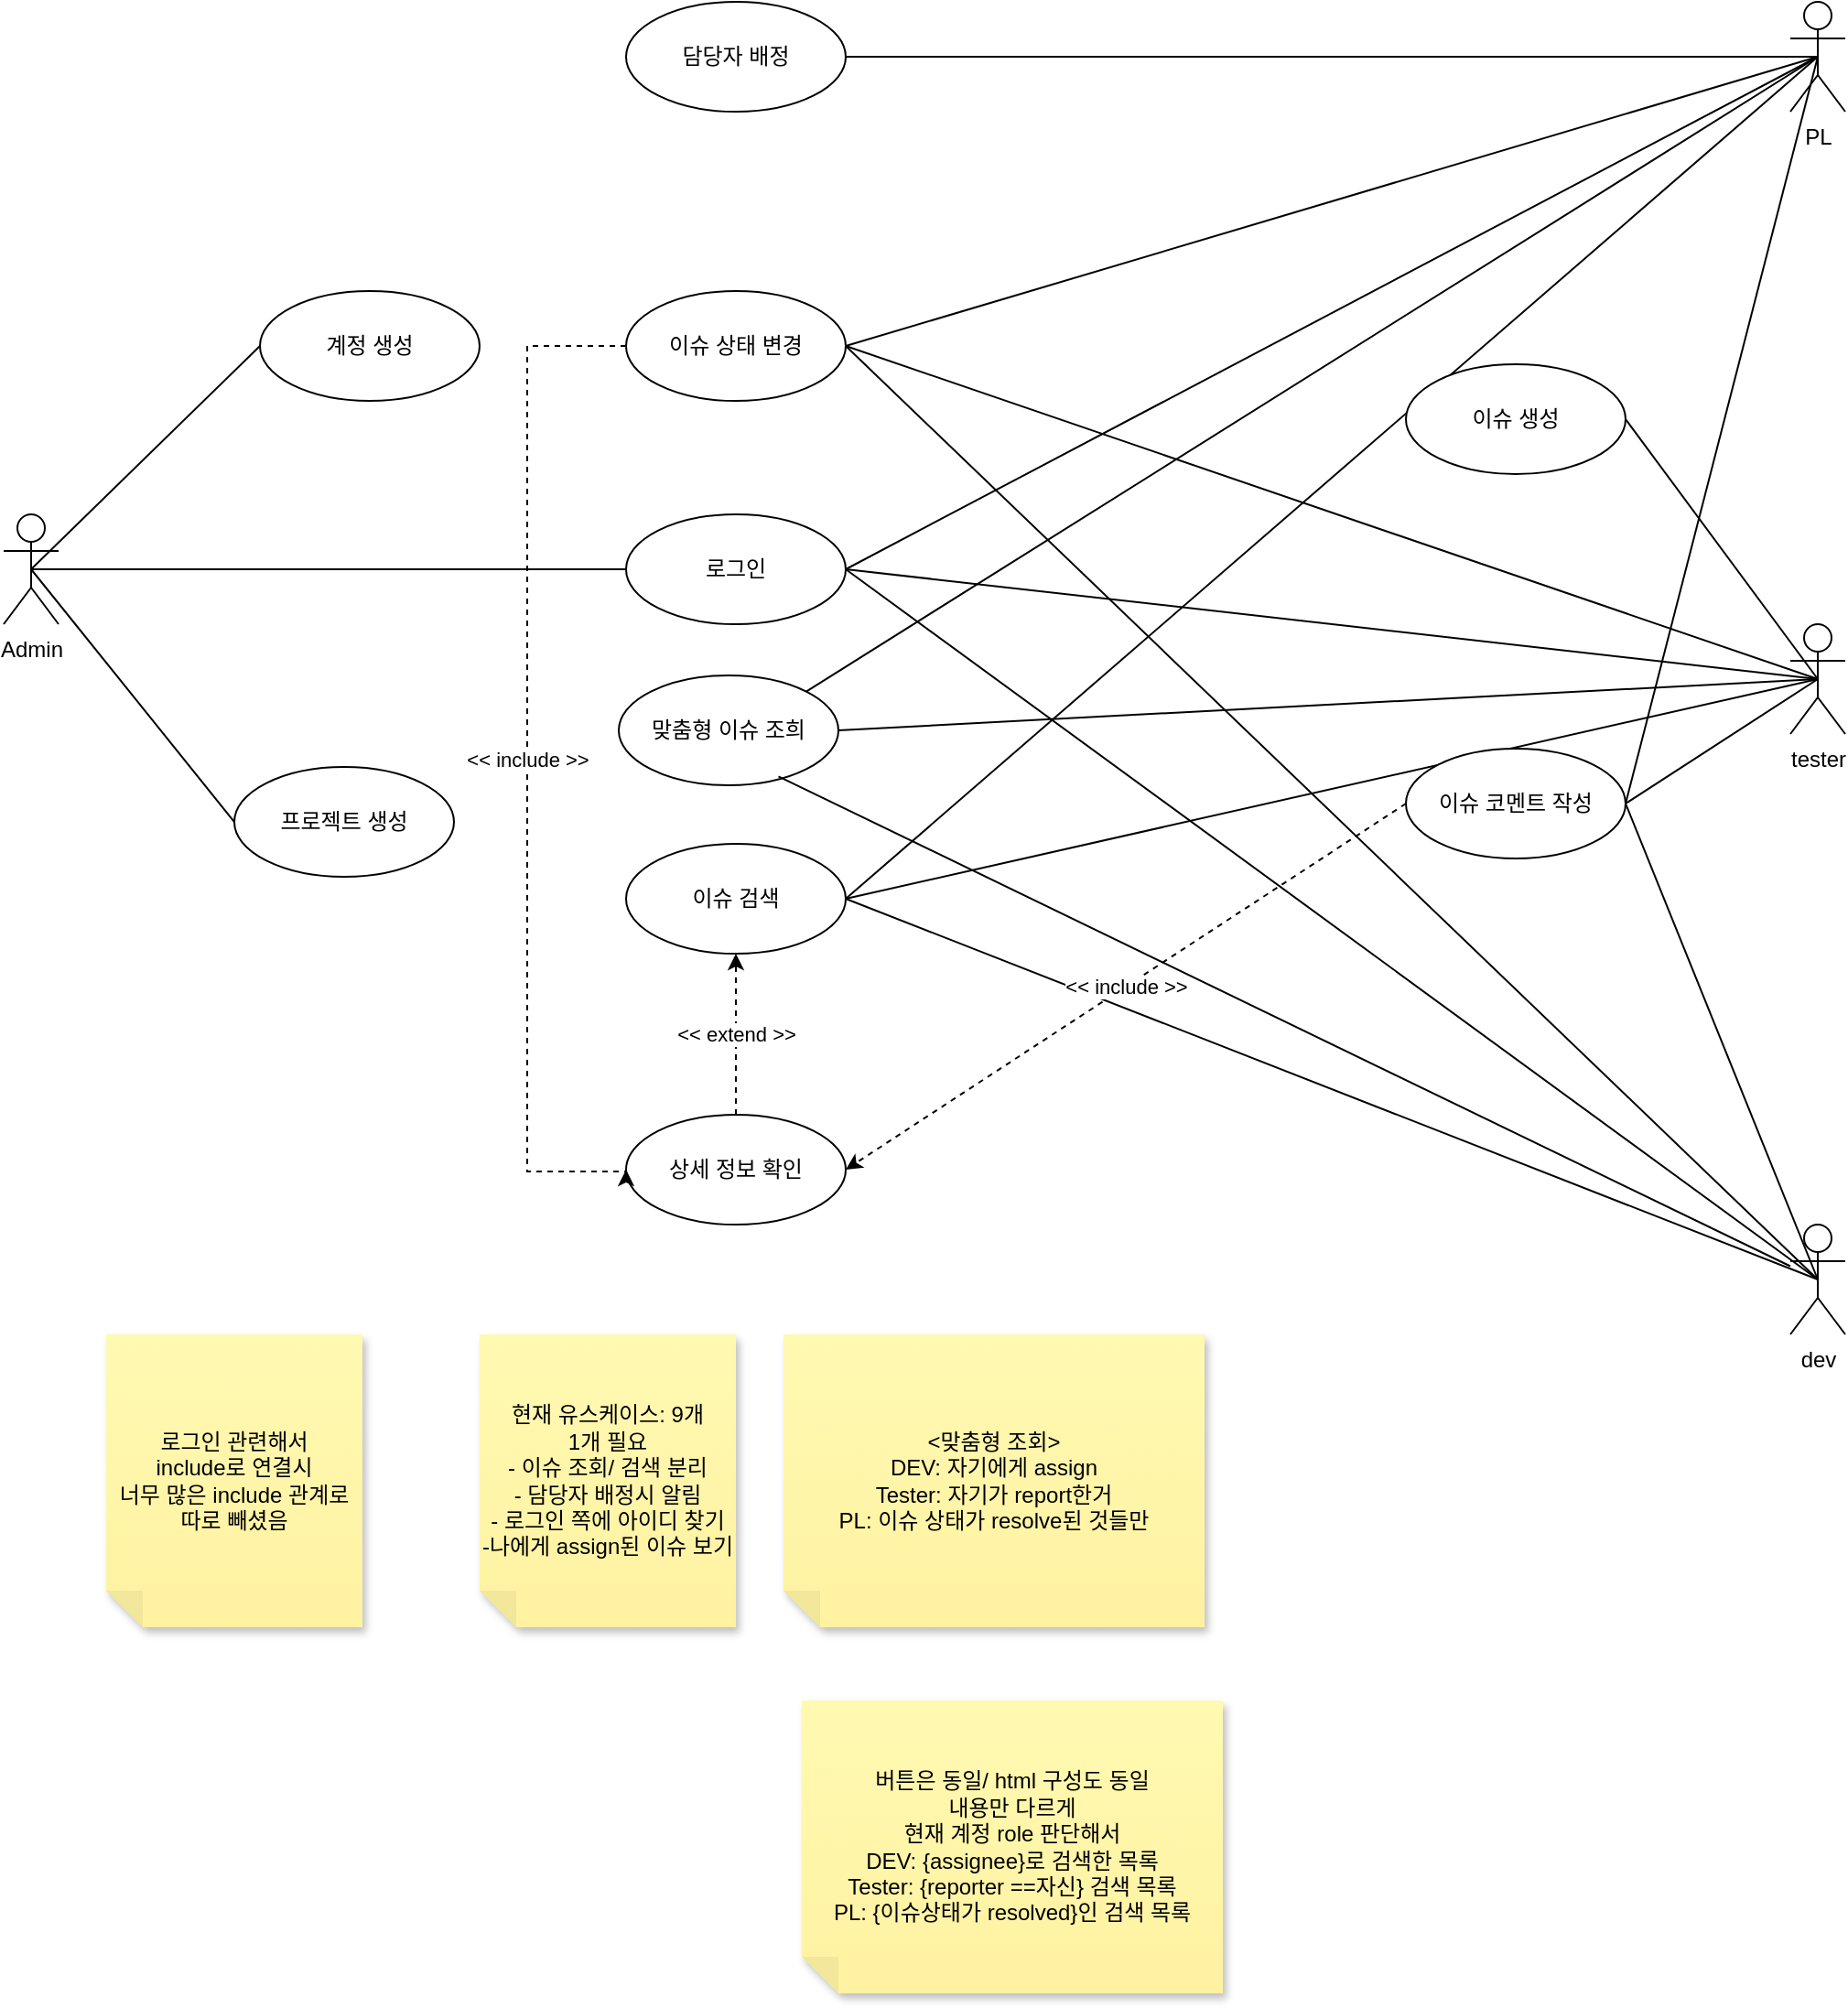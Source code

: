 <mxfile version="24.4.13" type="github">
  <diagram name="페이지-1" id="kTxHLPrTkegDMbKhw0Za">
    <mxGraphModel dx="1047" dy="1146" grid="1" gridSize="10" guides="1" tooltips="1" connect="1" arrows="1" fold="1" page="1" pageScale="1" pageWidth="1169" pageHeight="1654" math="0" shadow="0">
      <root>
        <mxCell id="0" />
        <mxCell id="1" parent="0" />
        <mxCell id="8HF2tz-6oqBhK90V2NST-5" style="rounded=0;orthogonalLoop=1;jettySize=auto;html=1;exitX=0.5;exitY=0.5;exitDx=0;exitDy=0;exitPerimeter=0;entryX=0;entryY=0.5;entryDx=0;entryDy=0;endArrow=none;endFill=0;" parent="1" source="T_pyh8g8CapDt7LugDOk-1" target="T_pyh8g8CapDt7LugDOk-13" edge="1">
          <mxGeometry relative="1" as="geometry" />
        </mxCell>
        <mxCell id="8HF2tz-6oqBhK90V2NST-7" style="rounded=0;orthogonalLoop=1;jettySize=auto;html=1;exitX=0.5;exitY=0.5;exitDx=0;exitDy=0;exitPerimeter=0;entryX=0;entryY=0.5;entryDx=0;entryDy=0;endArrow=none;endFill=0;" parent="1" source="T_pyh8g8CapDt7LugDOk-1" target="T_pyh8g8CapDt7LugDOk-19" edge="1">
          <mxGeometry relative="1" as="geometry" />
        </mxCell>
        <mxCell id="8HF2tz-6oqBhK90V2NST-25" style="rounded=0;orthogonalLoop=1;jettySize=auto;html=1;exitX=0.5;exitY=0.5;exitDx=0;exitDy=0;exitPerimeter=0;entryX=0;entryY=0.5;entryDx=0;entryDy=0;endArrow=none;endFill=0;" parent="1" source="T_pyh8g8CapDt7LugDOk-1" target="8HF2tz-6oqBhK90V2NST-24" edge="1">
          <mxGeometry relative="1" as="geometry" />
        </mxCell>
        <mxCell id="T_pyh8g8CapDt7LugDOk-1" value="Admin" style="shape=umlActor;verticalLabelPosition=bottom;verticalAlign=top;html=1;outlineConnect=0;" parent="1" vertex="1">
          <mxGeometry x="34" y="532" width="30" height="60" as="geometry" />
        </mxCell>
        <mxCell id="8HF2tz-6oqBhK90V2NST-8" style="rounded=0;orthogonalLoop=1;jettySize=auto;html=1;exitX=0.5;exitY=0.5;exitDx=0;exitDy=0;exitPerimeter=0;entryX=1;entryY=0.5;entryDx=0;entryDy=0;endArrow=none;endFill=0;" parent="1" source="T_pyh8g8CapDt7LugDOk-3" target="T_pyh8g8CapDt7LugDOk-36" edge="1">
          <mxGeometry relative="1" as="geometry" />
        </mxCell>
        <mxCell id="8HF2tz-6oqBhK90V2NST-26" style="rounded=0;orthogonalLoop=1;jettySize=auto;html=1;exitX=0.5;exitY=0.5;exitDx=0;exitDy=0;exitPerimeter=0;entryX=1;entryY=0.5;entryDx=0;entryDy=0;endArrow=none;endFill=0;" parent="1" source="T_pyh8g8CapDt7LugDOk-3" target="8HF2tz-6oqBhK90V2NST-24" edge="1">
          <mxGeometry relative="1" as="geometry" />
        </mxCell>
        <mxCell id="8HF2tz-6oqBhK90V2NST-41" style="rounded=0;orthogonalLoop=1;jettySize=auto;html=1;exitX=0.5;exitY=0.5;exitDx=0;exitDy=0;exitPerimeter=0;entryX=1;entryY=0.5;entryDx=0;entryDy=0;endArrow=none;endFill=0;" parent="1" source="T_pyh8g8CapDt7LugDOk-3" target="T_pyh8g8CapDt7LugDOk-26" edge="1">
          <mxGeometry relative="1" as="geometry" />
        </mxCell>
        <mxCell id="8HF2tz-6oqBhK90V2NST-55" style="rounded=0;orthogonalLoop=1;jettySize=auto;html=1;exitX=0.5;exitY=0.5;exitDx=0;exitDy=0;exitPerimeter=0;endArrow=none;endFill=0;entryX=1;entryY=0.5;entryDx=0;entryDy=0;" parent="1" source="T_pyh8g8CapDt7LugDOk-3" target="T_pyh8g8CapDt7LugDOk-23" edge="1">
          <mxGeometry relative="1" as="geometry">
            <mxPoint x="680" y="690" as="targetPoint" />
          </mxGeometry>
        </mxCell>
        <mxCell id="8HF2tz-6oqBhK90V2NST-61" style="rounded=0;orthogonalLoop=1;jettySize=auto;html=1;exitX=0.5;exitY=0.5;exitDx=0;exitDy=0;exitPerimeter=0;entryX=1;entryY=0.5;entryDx=0;entryDy=0;endArrow=none;endFill=0;" parent="1" source="T_pyh8g8CapDt7LugDOk-3" target="T_pyh8g8CapDt7LugDOk-29" edge="1">
          <mxGeometry relative="1" as="geometry" />
        </mxCell>
        <mxCell id="T_pyh8g8CapDt7LugDOk-3" value="PL" style="shape=umlActor;verticalLabelPosition=bottom;verticalAlign=top;html=1;outlineConnect=0;" parent="1" vertex="1">
          <mxGeometry x="1010" y="252" width="30" height="60" as="geometry" />
        </mxCell>
        <mxCell id="8HF2tz-6oqBhK90V2NST-28" style="rounded=0;orthogonalLoop=1;jettySize=auto;html=1;exitX=0.5;exitY=0.5;exitDx=0;exitDy=0;exitPerimeter=0;entryX=1;entryY=0.5;entryDx=0;entryDy=0;endArrow=none;endFill=0;" parent="1" source="T_pyh8g8CapDt7LugDOk-4" target="8HF2tz-6oqBhK90V2NST-24" edge="1">
          <mxGeometry relative="1" as="geometry" />
        </mxCell>
        <mxCell id="8HF2tz-6oqBhK90V2NST-39" style="rounded=0;orthogonalLoop=1;jettySize=auto;html=1;exitX=0.5;exitY=0.5;exitDx=0;exitDy=0;exitPerimeter=0;entryX=1;entryY=0.5;entryDx=0;entryDy=0;endArrow=none;endFill=0;" parent="1" source="T_pyh8g8CapDt7LugDOk-4" target="T_pyh8g8CapDt7LugDOk-26" edge="1">
          <mxGeometry relative="1" as="geometry" />
        </mxCell>
        <mxCell id="8HF2tz-6oqBhK90V2NST-56" style="rounded=0;orthogonalLoop=1;jettySize=auto;html=1;exitX=0.5;exitY=0.5;exitDx=0;exitDy=0;exitPerimeter=0;entryX=1;entryY=0.5;entryDx=0;entryDy=0;endArrow=none;endFill=0;" parent="1" source="T_pyh8g8CapDt7LugDOk-4" target="T_pyh8g8CapDt7LugDOk-23" edge="1">
          <mxGeometry relative="1" as="geometry" />
        </mxCell>
        <mxCell id="8HF2tz-6oqBhK90V2NST-62" style="rounded=0;orthogonalLoop=1;jettySize=auto;html=1;exitX=0.5;exitY=0.5;exitDx=0;exitDy=0;exitPerimeter=0;entryX=1;entryY=0.5;entryDx=0;entryDy=0;endArrow=none;endFill=0;" parent="1" source="T_pyh8g8CapDt7LugDOk-4" target="T_pyh8g8CapDt7LugDOk-29" edge="1">
          <mxGeometry relative="1" as="geometry" />
        </mxCell>
        <mxCell id="T_pyh8g8CapDt7LugDOk-4" value="dev" style="shape=umlActor;verticalLabelPosition=bottom;verticalAlign=top;html=1;outlineConnect=0;" parent="1" vertex="1">
          <mxGeometry x="1010" y="920" width="30" height="60" as="geometry" />
        </mxCell>
        <mxCell id="8HF2tz-6oqBhK90V2NST-27" style="rounded=0;orthogonalLoop=1;jettySize=auto;html=1;exitX=0.5;exitY=0.5;exitDx=0;exitDy=0;exitPerimeter=0;entryX=1;entryY=0.5;entryDx=0;entryDy=0;endArrow=none;endFill=0;" parent="1" source="T_pyh8g8CapDt7LugDOk-9" target="8HF2tz-6oqBhK90V2NST-24" edge="1">
          <mxGeometry relative="1" as="geometry" />
        </mxCell>
        <mxCell id="8HF2tz-6oqBhK90V2NST-40" style="rounded=0;orthogonalLoop=1;jettySize=auto;html=1;exitX=0.5;exitY=0.5;exitDx=0;exitDy=0;exitPerimeter=0;entryX=1;entryY=0.5;entryDx=0;entryDy=0;endArrow=none;endFill=0;" parent="1" source="T_pyh8g8CapDt7LugDOk-9" target="T_pyh8g8CapDt7LugDOk-26" edge="1">
          <mxGeometry relative="1" as="geometry" />
        </mxCell>
        <mxCell id="8HF2tz-6oqBhK90V2NST-45" style="rounded=0;orthogonalLoop=1;jettySize=auto;html=1;exitX=0.5;exitY=0.5;exitDx=0;exitDy=0;exitPerimeter=0;entryX=1;entryY=0.5;entryDx=0;entryDy=0;endArrow=none;endFill=0;" parent="1" source="T_pyh8g8CapDt7LugDOk-9" target="T_pyh8g8CapDt7LugDOk-22" edge="1">
          <mxGeometry relative="1" as="geometry" />
        </mxCell>
        <mxCell id="8HF2tz-6oqBhK90V2NST-54" style="rounded=0;orthogonalLoop=1;jettySize=auto;html=1;exitX=0.5;exitY=0.5;exitDx=0;exitDy=0;exitPerimeter=0;entryX=1;entryY=0.5;entryDx=0;entryDy=0;endArrow=none;endFill=0;" parent="1" source="T_pyh8g8CapDt7LugDOk-9" target="T_pyh8g8CapDt7LugDOk-23" edge="1">
          <mxGeometry relative="1" as="geometry" />
        </mxCell>
        <mxCell id="8HF2tz-6oqBhK90V2NST-60" style="rounded=0;orthogonalLoop=1;jettySize=auto;html=1;exitX=0.5;exitY=0.5;exitDx=0;exitDy=0;exitPerimeter=0;entryX=1;entryY=0.5;entryDx=0;entryDy=0;endArrow=none;endFill=0;" parent="1" source="T_pyh8g8CapDt7LugDOk-9" target="T_pyh8g8CapDt7LugDOk-29" edge="1">
          <mxGeometry relative="1" as="geometry" />
        </mxCell>
        <mxCell id="T_pyh8g8CapDt7LugDOk-9" value="tester" style="shape=umlActor;verticalLabelPosition=bottom;verticalAlign=top;html=1;outlineConnect=0;" parent="1" vertex="1">
          <mxGeometry x="1010" y="592" width="30" height="60" as="geometry" />
        </mxCell>
        <mxCell id="T_pyh8g8CapDt7LugDOk-13" value="계정 생성" style="ellipse;whiteSpace=wrap;html=1;" parent="1" vertex="1">
          <mxGeometry x="174" y="410" width="120" height="60" as="geometry" />
        </mxCell>
        <mxCell id="T_pyh8g8CapDt7LugDOk-19" value="프로젝트 생성" style="ellipse;whiteSpace=wrap;html=1;" parent="1" vertex="1">
          <mxGeometry x="160" y="670" width="120" height="60" as="geometry" />
        </mxCell>
        <mxCell id="T_pyh8g8CapDt7LugDOk-22" value="이슈 생성" style="ellipse;whiteSpace=wrap;html=1;" parent="1" vertex="1">
          <mxGeometry x="800" y="450" width="120" height="60" as="geometry" />
        </mxCell>
        <mxCell id="T_pyh8g8CapDt7LugDOk-23" value="이슈 코멘트 작성" style="ellipse;whiteSpace=wrap;html=1;" parent="1" vertex="1">
          <mxGeometry x="800" y="660" width="120" height="60" as="geometry" />
        </mxCell>
        <mxCell id="T_pyh8g8CapDt7LugDOk-26" value="이슈 검색" style="ellipse;whiteSpace=wrap;html=1;" parent="1" vertex="1">
          <mxGeometry x="374" y="712" width="120" height="60" as="geometry" />
        </mxCell>
        <mxCell id="T_pyh8g8CapDt7LugDOk-29" value="이슈 상태 변경" style="ellipse;whiteSpace=wrap;html=1;" parent="1" vertex="1">
          <mxGeometry x="374" y="410" width="120" height="60" as="geometry" />
        </mxCell>
        <mxCell id="T_pyh8g8CapDt7LugDOk-30" value="상세 정보 확인" style="ellipse;whiteSpace=wrap;html=1;" parent="1" vertex="1">
          <mxGeometry x="374" y="860" width="120" height="60" as="geometry" />
        </mxCell>
        <mxCell id="T_pyh8g8CapDt7LugDOk-36" value="담당자 배정" style="ellipse;whiteSpace=wrap;html=1;" parent="1" vertex="1">
          <mxGeometry x="374" y="252" width="120" height="60" as="geometry" />
        </mxCell>
        <mxCell id="8HF2tz-6oqBhK90V2NST-24" value="로그인" style="ellipse;whiteSpace=wrap;html=1;" parent="1" vertex="1">
          <mxGeometry x="374" y="532" width="120" height="60" as="geometry" />
        </mxCell>
        <mxCell id="8HF2tz-6oqBhK90V2NST-32" value="" style="endArrow=classic;html=1;rounded=0;exitX=0.5;exitY=0;exitDx=0;exitDy=0;entryX=0.5;entryY=1;entryDx=0;entryDy=0;dashed=1;" parent="1" source="T_pyh8g8CapDt7LugDOk-30" target="T_pyh8g8CapDt7LugDOk-26" edge="1">
          <mxGeometry relative="1" as="geometry">
            <mxPoint x="444" y="392" as="sourcePoint" />
            <mxPoint x="444" y="482" as="targetPoint" />
          </mxGeometry>
        </mxCell>
        <mxCell id="8HF2tz-6oqBhK90V2NST-33" value="&amp;lt;&amp;lt; extend &amp;gt;&amp;gt;" style="edgeLabel;resizable=0;html=1;;align=center;verticalAlign=middle;" parent="8HF2tz-6oqBhK90V2NST-32" connectable="0" vertex="1">
          <mxGeometry relative="1" as="geometry" />
        </mxCell>
        <mxCell id="8HF2tz-6oqBhK90V2NST-34" value="" style="endArrow=classic;html=1;rounded=0;dashed=1;exitX=0;exitY=0.5;exitDx=0;exitDy=0;entryX=1;entryY=0.5;entryDx=0;entryDy=0;" parent="1" source="T_pyh8g8CapDt7LugDOk-23" target="T_pyh8g8CapDt7LugDOk-30" edge="1">
          <mxGeometry relative="1" as="geometry">
            <mxPoint x="560" y="810" as="sourcePoint" />
            <mxPoint x="590" y="920" as="targetPoint" />
          </mxGeometry>
        </mxCell>
        <mxCell id="8HF2tz-6oqBhK90V2NST-35" value="&amp;lt;&amp;lt; include &amp;gt;&amp;gt;" style="edgeLabel;resizable=0;html=1;;align=center;verticalAlign=middle;" parent="8HF2tz-6oqBhK90V2NST-34" connectable="0" vertex="1">
          <mxGeometry relative="1" as="geometry" />
        </mxCell>
        <mxCell id="8HF2tz-6oqBhK90V2NST-58" value="" style="endArrow=classic;html=1;rounded=0;exitX=0;exitY=0.5;exitDx=0;exitDy=0;entryX=0;entryY=0.5;entryDx=0;entryDy=0;dashed=1;edgeStyle=orthogonalEdgeStyle;" parent="1" source="T_pyh8g8CapDt7LugDOk-29" target="T_pyh8g8CapDt7LugDOk-30" edge="1">
          <mxGeometry relative="1" as="geometry">
            <mxPoint x="444" y="322" as="sourcePoint" />
            <mxPoint x="444" y="420" as="targetPoint" />
            <Array as="points">
              <mxPoint x="320" y="440" />
              <mxPoint x="320" y="891" />
            </Array>
          </mxGeometry>
        </mxCell>
        <mxCell id="8HF2tz-6oqBhK90V2NST-59" value="&amp;lt;&amp;lt; include &amp;gt;&amp;gt;" style="edgeLabel;resizable=0;html=1;;align=center;verticalAlign=middle;" parent="8HF2tz-6oqBhK90V2NST-58" connectable="0" vertex="1">
          <mxGeometry relative="1" as="geometry" />
        </mxCell>
        <mxCell id="KY-IB31xf4DdFAFxXEOe-1" value="로그인 관련해서&lt;br&gt;include로 연결시&lt;br&gt;너무 많은 include 관계로&lt;br&gt;따로 빼셨음" style="shape=note;whiteSpace=wrap;html=1;backgroundOutline=1;fontColor=#000000;darkOpacity=0.05;fillColor=#FFF9B2;strokeColor=none;fillStyle=solid;direction=west;gradientDirection=north;gradientColor=#FFF2A1;shadow=1;size=20;pointerEvents=1;" vertex="1" parent="1">
          <mxGeometry x="90" y="980" width="140" height="160" as="geometry" />
        </mxCell>
        <mxCell id="KY-IB31xf4DdFAFxXEOe-2" value="&lt;div&gt;현재 유스케이스: 9개&lt;/div&gt;&lt;div&gt;1개 필요&lt;/div&gt;&lt;div&gt;- 이슈 조회/ 검색 분리&lt;/div&gt;&lt;div&gt;- 담당자 배정시 알림&lt;/div&gt;&lt;div&gt;- 로그인 쪽에 아이디 찾기&lt;/div&gt;&lt;div&gt;-나에게 assign된 이슈 보기&lt;br&gt;&lt;/div&gt;" style="shape=note;whiteSpace=wrap;html=1;backgroundOutline=1;fontColor=#000000;darkOpacity=0.05;fillColor=#FFF9B2;strokeColor=none;fillStyle=solid;direction=west;gradientDirection=north;gradientColor=#FFF2A1;shadow=1;size=20;pointerEvents=1;" vertex="1" parent="1">
          <mxGeometry x="294" y="980" width="140" height="160" as="geometry" />
        </mxCell>
        <mxCell id="KY-IB31xf4DdFAFxXEOe-3" value="&lt;div&gt;&amp;lt;맞춤형 조회&amp;gt;&lt;br&gt;&lt;/div&gt;&lt;div&gt;DEV: 자기에게 assign&lt;/div&gt;&lt;div&gt;Tester: 자기가 report한거&lt;/div&gt;&lt;div&gt;PL: 이슈 상태가 resolve된 것들만 &lt;br&gt;&lt;/div&gt;" style="shape=note;whiteSpace=wrap;html=1;backgroundOutline=1;fontColor=#000000;darkOpacity=0.05;fillColor=#FFF9B2;strokeColor=none;fillStyle=solid;direction=west;gradientDirection=north;gradientColor=#FFF2A1;shadow=1;size=20;pointerEvents=1;" vertex="1" parent="1">
          <mxGeometry x="460" y="980" width="230" height="160" as="geometry" />
        </mxCell>
        <mxCell id="KY-IB31xf4DdFAFxXEOe-4" value="&lt;div&gt;버튼은 동일/ html 구성도 동일&lt;/div&gt;&lt;div&gt;내용만 다르게&lt;br&gt;현재 계정 role 판단해서&lt;/div&gt;&lt;div&gt;DEV: {assignee}로 검색한 목록&lt;/div&gt;&lt;div&gt;Tester: {reporter ==자신} 검색 목록&lt;br&gt;PL: {이슈상태가 resolved}인 검색 목록&lt;br&gt;&lt;/div&gt;" style="shape=note;whiteSpace=wrap;html=1;backgroundOutline=1;fontColor=#000000;darkOpacity=0.05;fillColor=#FFF9B2;strokeColor=none;fillStyle=solid;direction=west;gradientDirection=north;gradientColor=#FFF2A1;shadow=1;size=20;pointerEvents=1;" vertex="1" parent="1">
          <mxGeometry x="470" y="1180" width="230" height="160" as="geometry" />
        </mxCell>
        <mxCell id="KY-IB31xf4DdFAFxXEOe-5" value="맞춤형 이슈 조희" style="ellipse;whiteSpace=wrap;html=1;" vertex="1" parent="1">
          <mxGeometry x="370" y="620" width="120" height="60" as="geometry" />
        </mxCell>
        <mxCell id="KY-IB31xf4DdFAFxXEOe-6" style="rounded=0;orthogonalLoop=1;jettySize=auto;html=1;exitX=0.5;exitY=0.5;exitDx=0;exitDy=0;exitPerimeter=0;entryX=1;entryY=0;entryDx=0;entryDy=0;endArrow=none;endFill=0;" edge="1" parent="1" source="T_pyh8g8CapDt7LugDOk-3" target="KY-IB31xf4DdFAFxXEOe-5">
          <mxGeometry relative="1" as="geometry">
            <mxPoint x="1035" y="292" as="sourcePoint" />
            <mxPoint x="504" y="292" as="targetPoint" />
          </mxGeometry>
        </mxCell>
        <mxCell id="KY-IB31xf4DdFAFxXEOe-7" style="rounded=0;orthogonalLoop=1;jettySize=auto;html=1;exitX=0.5;exitY=0.5;exitDx=0;exitDy=0;exitPerimeter=0;endArrow=none;endFill=0;entryX=1;entryY=0.5;entryDx=0;entryDy=0;" edge="1" parent="1" source="T_pyh8g8CapDt7LugDOk-9" target="KY-IB31xf4DdFAFxXEOe-5">
          <mxGeometry relative="1" as="geometry">
            <mxPoint x="1011" y="652" as="sourcePoint" />
            <mxPoint x="500" y="650" as="targetPoint" />
          </mxGeometry>
        </mxCell>
        <mxCell id="KY-IB31xf4DdFAFxXEOe-8" style="rounded=0;orthogonalLoop=1;jettySize=auto;html=1;endArrow=none;endFill=0;entryX=0.727;entryY=0.919;entryDx=0;entryDy=0;entryPerimeter=0;" edge="1" parent="1" source="T_pyh8g8CapDt7LugDOk-4" target="KY-IB31xf4DdFAFxXEOe-5">
          <mxGeometry relative="1" as="geometry">
            <mxPoint x="1035" y="632" as="sourcePoint" />
            <mxPoint x="500" y="660" as="targetPoint" />
          </mxGeometry>
        </mxCell>
      </root>
    </mxGraphModel>
  </diagram>
</mxfile>
